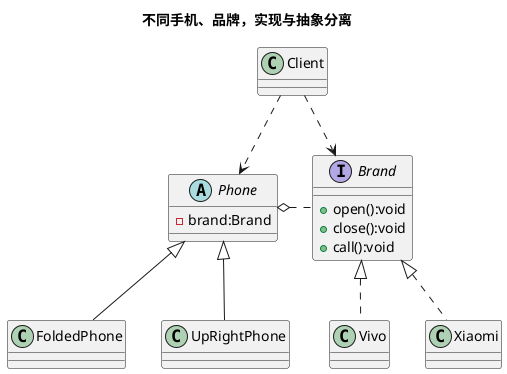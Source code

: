 @startuml
title:不同手机、品牌，实现与抽象分离

abstract class Phone{
-brand:Brand
}

interface Brand{
+open():void
+close():void
+call():void
}

class Vivo{}

class Xiaomi{}

class FoldedPhone{}

class UpRightPhone{}

class Client{}


Client ..> Phone
Client ..> Brand
Phone <|-- FoldedPhone
Phone <|-- UpRightPhone
Brand <|.. Vivo
Brand <|.. Xiaomi
Phone o.right. Brand

@enduml